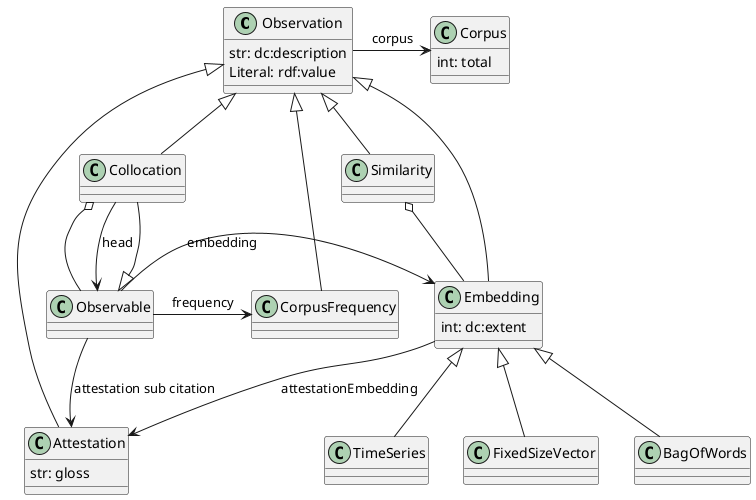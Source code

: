 @startuml

class Observation {
  str: dc:description
  Literal: rdf:value
}

Observation -> Corpus: corpus

Collocation -up-|> Observation
Similarity -up-|> Observation
CorpusFrequency -up-|> Observation
Attestation -up-|> Observation
Embedding -up-|> Observation

Collocation o-down- Observable

Embedding -down-> Attestation: attestationEmbedding

Observable -> Embedding: embedding
Observable -> CorpusFrequency: frequency
Observable -> Attestation: attestation sub citation

class Embedding {
 int: dc:extent
}

FixedSizeVector -up-|> Embedding
BagOfWords -up-|> Embedding
TimeSeries -up-|> Embedding

Similarity o-down- Embedding

class CorpusFrequency {
}

class Attestation {
  str: gloss
}

class Corpus {
  int: total
}


Collocation -down-> Observable: head
Collocation -down-|> Observable

@enduml
